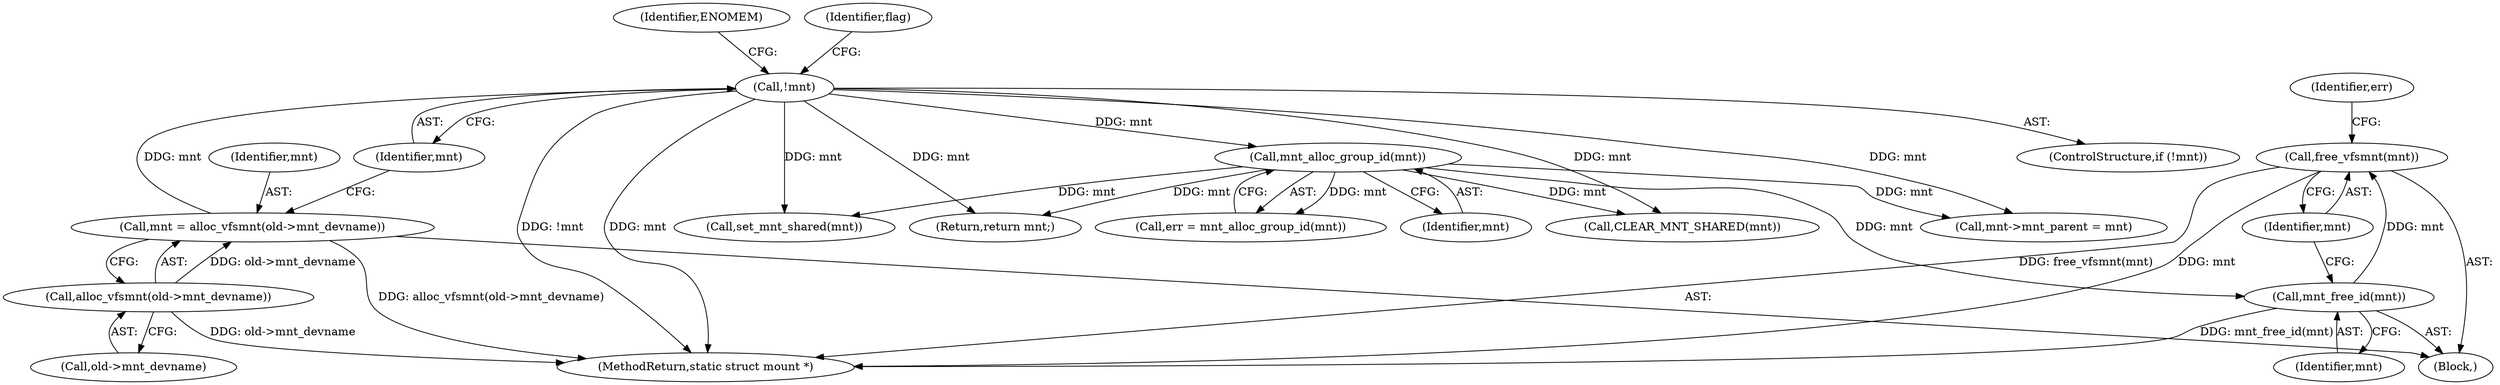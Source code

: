 digraph "0_linux_9566d6742852c527bf5af38af5cbb878dad75705@API" {
"1000369" [label="(Call,free_vfsmnt(mnt))"];
"1000367" [label="(Call,mnt_free_id(mnt))"];
"1000165" [label="(Call,mnt_alloc_group_id(mnt))"];
"1000126" [label="(Call,!mnt)"];
"1000119" [label="(Call,mnt = alloc_vfsmnt(old->mnt_devname))"];
"1000121" [label="(Call,alloc_vfsmnt(old->mnt_devname))"];
"1000127" [label="(Identifier,mnt)"];
"1000122" [label="(Call,old->mnt_devname)"];
"1000163" [label="(Call,err = mnt_alloc_group_id(mnt))"];
"1000367" [label="(Call,mnt_free_id(mnt))"];
"1000108" [label="(Block,)"];
"1000368" [label="(Identifier,mnt)"];
"1000251" [label="(Call,mnt->mnt_parent = mnt)"];
"1000131" [label="(Identifier,ENOMEM)"];
"1000126" [label="(Call,!mnt)"];
"1000341" [label="(Call,set_mnt_shared(mnt))"];
"1000369" [label="(Call,free_vfsmnt(mnt))"];
"1000364" [label="(Return,return mnt;)"];
"1000370" [label="(Identifier,mnt)"];
"1000125" [label="(ControlStructure,if (!mnt))"];
"1000373" [label="(Identifier,err)"];
"1000120" [label="(Identifier,mnt)"];
"1000374" [label="(MethodReturn,static struct mount *)"];
"1000134" [label="(Identifier,flag)"];
"1000293" [label="(Call,CLEAR_MNT_SHARED(mnt))"];
"1000166" [label="(Identifier,mnt)"];
"1000165" [label="(Call,mnt_alloc_group_id(mnt))"];
"1000121" [label="(Call,alloc_vfsmnt(old->mnt_devname))"];
"1000119" [label="(Call,mnt = alloc_vfsmnt(old->mnt_devname))"];
"1000369" -> "1000108"  [label="AST: "];
"1000369" -> "1000370"  [label="CFG: "];
"1000370" -> "1000369"  [label="AST: "];
"1000373" -> "1000369"  [label="CFG: "];
"1000369" -> "1000374"  [label="DDG: free_vfsmnt(mnt)"];
"1000369" -> "1000374"  [label="DDG: mnt"];
"1000367" -> "1000369"  [label="DDG: mnt"];
"1000367" -> "1000108"  [label="AST: "];
"1000367" -> "1000368"  [label="CFG: "];
"1000368" -> "1000367"  [label="AST: "];
"1000370" -> "1000367"  [label="CFG: "];
"1000367" -> "1000374"  [label="DDG: mnt_free_id(mnt)"];
"1000165" -> "1000367"  [label="DDG: mnt"];
"1000165" -> "1000163"  [label="AST: "];
"1000165" -> "1000166"  [label="CFG: "];
"1000166" -> "1000165"  [label="AST: "];
"1000163" -> "1000165"  [label="CFG: "];
"1000165" -> "1000163"  [label="DDG: mnt"];
"1000126" -> "1000165"  [label="DDG: mnt"];
"1000165" -> "1000251"  [label="DDG: mnt"];
"1000165" -> "1000293"  [label="DDG: mnt"];
"1000165" -> "1000341"  [label="DDG: mnt"];
"1000165" -> "1000364"  [label="DDG: mnt"];
"1000126" -> "1000125"  [label="AST: "];
"1000126" -> "1000127"  [label="CFG: "];
"1000127" -> "1000126"  [label="AST: "];
"1000131" -> "1000126"  [label="CFG: "];
"1000134" -> "1000126"  [label="CFG: "];
"1000126" -> "1000374"  [label="DDG: !mnt"];
"1000126" -> "1000374"  [label="DDG: mnt"];
"1000119" -> "1000126"  [label="DDG: mnt"];
"1000126" -> "1000251"  [label="DDG: mnt"];
"1000126" -> "1000293"  [label="DDG: mnt"];
"1000126" -> "1000341"  [label="DDG: mnt"];
"1000126" -> "1000364"  [label="DDG: mnt"];
"1000119" -> "1000108"  [label="AST: "];
"1000119" -> "1000121"  [label="CFG: "];
"1000120" -> "1000119"  [label="AST: "];
"1000121" -> "1000119"  [label="AST: "];
"1000127" -> "1000119"  [label="CFG: "];
"1000119" -> "1000374"  [label="DDG: alloc_vfsmnt(old->mnt_devname)"];
"1000121" -> "1000119"  [label="DDG: old->mnt_devname"];
"1000121" -> "1000122"  [label="CFG: "];
"1000122" -> "1000121"  [label="AST: "];
"1000121" -> "1000374"  [label="DDG: old->mnt_devname"];
}

